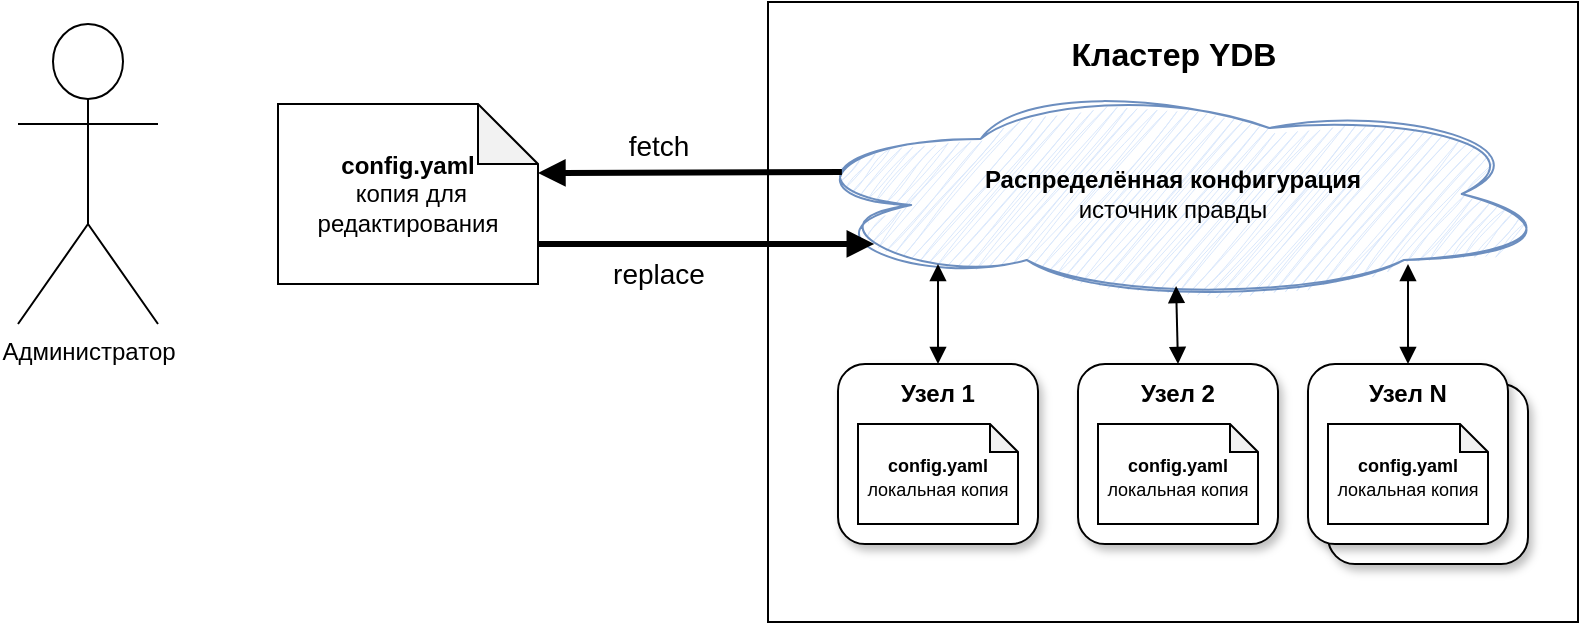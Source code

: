 <mxfile version="26.2.14">
  <diagram name="Config V2 Overview" id="lWMOCSeivi1WlLokOeo3">
    <mxGraphModel dx="1191" dy="1160" grid="1" gridSize="10" guides="1" tooltips="1" connect="1" arrows="1" fold="1" page="1" pageScale="1" pageWidth="850" pageHeight="1100" math="0" shadow="0">
      <root>
        <mxCell id="0" />
        <mxCell id="1" parent="0" />
        <mxCell id="TQIL6B2LIMa1BMv2OIPw-5" value="" style="shape=database;html=1;" vertex="1" parent="1">
          <mxGeometry x="425" y="189" width="405" height="310" as="geometry" />
        </mxCell>
        <mxCell id="TQIL6B2LIMa1BMv2OIPw-9" value="" style="shape=rectangle;html=1;rounded=1;shadow=1;" vertex="1" parent="1">
          <mxGeometry x="460" y="370" width="100" height="90" as="geometry" />
        </mxCell>
        <mxCell id="TQIL6B2LIMa1BMv2OIPw-18" value="Администратор" style="shape=umlActor;verticalLabelPosition=bottom;verticalAlign=top;html=1;outlineConnect=0;" vertex="1" parent="1">
          <mxGeometry x="50" y="200" width="70" height="150" as="geometry" />
        </mxCell>
        <mxCell id="TQIL6B2LIMa1BMv2OIPw-19" value="&lt;b&gt;&lt;font style=&quot;font-size: 16px;&quot;&gt;Кластер YDB&lt;/font&gt;&lt;/b&gt;" style="text;html=1;align=center;verticalAlign=middle;whiteSpace=wrap;rounded=0;" vertex="1" parent="1">
          <mxGeometry x="572.5" y="200" width="110" height="30" as="geometry" />
        </mxCell>
        <mxCell id="TQIL6B2LIMa1BMv2OIPw-20" value="&lt;b&gt;config.yaml&lt;/b&gt;&lt;div&gt;&amp;nbsp;копия для редактирования&lt;/div&gt;" style="shape=note;whiteSpace=wrap;html=1;backgroundOutline=1;darkOpacity=0.05;" vertex="1" parent="1">
          <mxGeometry x="180" y="240" width="130" height="90" as="geometry" />
        </mxCell>
        <mxCell id="TQIL6B2LIMa1BMv2OIPw-21" value="&lt;b&gt;Распределённая конфигурация&lt;/b&gt;&lt;div&gt;источник правды&lt;/div&gt;" style="ellipse;shape=cloud;whiteSpace=wrap;html=1;shadow=0;sketch=1;curveFitting=1;jiggle=2;fillColor=#dae8fc;strokeColor=#6c8ebf;" vertex="1" parent="1">
          <mxGeometry x="435" y="230" width="385" height="110" as="geometry" />
        </mxCell>
        <mxCell id="TQIL6B2LIMa1BMv2OIPw-22" value="&lt;div style=&quot;line-height: 100%;&quot;&gt;&lt;b&gt;&lt;font style=&quot;line-height: 100%; font-size: 9px;&quot;&gt;config.yaml&lt;/font&gt;&lt;/b&gt;&lt;div&gt;&lt;font style=&quot;line-height: 100%; font-size: 9px;&quot;&gt;локальная копия&lt;/font&gt;&lt;/div&gt;&lt;/div&gt;" style="shape=note;whiteSpace=wrap;html=1;backgroundOutline=1;darkOpacity=0.05;strokeColor=default;fillColor=default;size=14;" vertex="1" parent="1">
          <mxGeometry x="470" y="400" width="80" height="50" as="geometry" />
        </mxCell>
        <mxCell id="TQIL6B2LIMa1BMv2OIPw-26" value="" style="endArrow=block;html=1;rounded=0;exitX=0;exitY=0;exitDx=130;exitDy=30;exitPerimeter=0;strokeWidth=3;endFill=1;entryX=0.112;entryY=0.727;entryDx=0;entryDy=0;entryPerimeter=0;spacingTop=20;" edge="1" parent="1" target="TQIL6B2LIMa1BMv2OIPw-21">
          <mxGeometry width="50" height="50" relative="1" as="geometry">
            <mxPoint x="310" y="310" as="sourcePoint" />
            <mxPoint x="460" y="310" as="targetPoint" />
          </mxGeometry>
        </mxCell>
        <mxCell id="TQIL6B2LIMa1BMv2OIPw-27" value="&lt;font style=&quot;font-size: 14px;&quot;&gt;replace&lt;/font&gt;" style="edgeLabel;html=1;align=center;verticalAlign=middle;resizable=0;points=[];spacing=2;spacingTop=30;" vertex="1" connectable="0" parent="TQIL6B2LIMa1BMv2OIPw-26">
          <mxGeometry x="-0.227" relative="1" as="geometry">
            <mxPoint x="-5" as="offset" />
          </mxGeometry>
        </mxCell>
        <mxCell id="TQIL6B2LIMa1BMv2OIPw-28" value="" style="endArrow=none;html=1;rounded=0;exitX=0;exitY=0;exitDx=130;exitDy=30;exitPerimeter=0;strokeWidth=3;endFill=1;entryX=0.07;entryY=0.4;entryDx=0;entryDy=0;entryPerimeter=0;startArrow=block;startFill=1;" edge="1" parent="1" target="TQIL6B2LIMa1BMv2OIPw-21">
          <mxGeometry width="50" height="50" relative="1" as="geometry">
            <mxPoint x="310" y="274.5" as="sourcePoint" />
            <mxPoint x="450" y="275" as="targetPoint" />
          </mxGeometry>
        </mxCell>
        <mxCell id="TQIL6B2LIMa1BMv2OIPw-29" value="&lt;font style=&quot;font-size: 14px;&quot;&gt;fetch&lt;/font&gt;" style="edgeLabel;html=1;align=center;verticalAlign=middle;resizable=0;points=[];spacing=0;spacingTop=0;spacingBottom=30;" vertex="1" connectable="0" parent="TQIL6B2LIMa1BMv2OIPw-28">
          <mxGeometry x="-0.227" relative="1" as="geometry">
            <mxPoint x="1" y="1" as="offset" />
          </mxGeometry>
        </mxCell>
        <mxCell id="TQIL6B2LIMa1BMv2OIPw-30" value="" style="endArrow=block;startArrow=block;html=1;rounded=0;exitX=0.5;exitY=0;exitDx=0;exitDy=0;startFill=1;endFill=1;" edge="1" parent="1" source="TQIL6B2LIMa1BMv2OIPw-9">
          <mxGeometry width="50" height="50" relative="1" as="geometry">
            <mxPoint x="450" y="370" as="sourcePoint" />
            <mxPoint x="510" y="320" as="targetPoint" />
          </mxGeometry>
        </mxCell>
        <mxCell id="TQIL6B2LIMa1BMv2OIPw-31" value="&lt;b&gt;Узел 1&lt;/b&gt;" style="text;html=1;align=center;verticalAlign=middle;whiteSpace=wrap;rounded=0;" vertex="1" parent="1">
          <mxGeometry x="460" y="370" width="100" height="30" as="geometry" />
        </mxCell>
        <mxCell id="TQIL6B2LIMa1BMv2OIPw-32" value="" style="shape=rectangle;html=1;rounded=1;shadow=1;" vertex="1" parent="1">
          <mxGeometry x="580" y="370" width="100" height="90" as="geometry" />
        </mxCell>
        <mxCell id="TQIL6B2LIMa1BMv2OIPw-33" value="&lt;div style=&quot;line-height: 100%;&quot;&gt;&lt;b&gt;&lt;font style=&quot;line-height: 100%; font-size: 9px;&quot;&gt;config.yaml&lt;/font&gt;&lt;/b&gt;&lt;div&gt;&lt;font style=&quot;line-height: 100%; font-size: 9px;&quot;&gt;локальная копия&lt;/font&gt;&lt;/div&gt;&lt;/div&gt;" style="shape=note;whiteSpace=wrap;html=1;backgroundOutline=1;darkOpacity=0.05;strokeColor=default;fillColor=default;size=14;" vertex="1" parent="1">
          <mxGeometry x="590" y="400" width="80" height="50" as="geometry" />
        </mxCell>
        <mxCell id="TQIL6B2LIMa1BMv2OIPw-34" value="" style="endArrow=block;startArrow=block;html=1;rounded=0;exitX=0.5;exitY=0;exitDx=0;exitDy=0;startFill=1;endFill=1;entryX=0.504;entryY=0.918;entryDx=0;entryDy=0;entryPerimeter=0;" edge="1" parent="1" source="TQIL6B2LIMa1BMv2OIPw-32" target="TQIL6B2LIMa1BMv2OIPw-21">
          <mxGeometry width="50" height="50" relative="1" as="geometry">
            <mxPoint x="570" y="370" as="sourcePoint" />
            <mxPoint x="630" y="340" as="targetPoint" />
          </mxGeometry>
        </mxCell>
        <mxCell id="TQIL6B2LIMa1BMv2OIPw-35" value="&lt;b&gt;Узел 2&lt;/b&gt;" style="text;html=1;align=center;verticalAlign=middle;whiteSpace=wrap;rounded=0;" vertex="1" parent="1">
          <mxGeometry x="580" y="370" width="100" height="30" as="geometry" />
        </mxCell>
        <mxCell id="TQIL6B2LIMa1BMv2OIPw-42" value="" style="shape=rectangle;html=1;rounded=1;shadow=1;" vertex="1" parent="1">
          <mxGeometry x="705" y="380" width="100" height="90" as="geometry" />
        </mxCell>
        <mxCell id="TQIL6B2LIMa1BMv2OIPw-36" value="" style="shape=rectangle;html=1;rounded=1;shadow=1;" vertex="1" parent="1">
          <mxGeometry x="695" y="370" width="100" height="90" as="geometry" />
        </mxCell>
        <mxCell id="TQIL6B2LIMa1BMv2OIPw-37" value="&lt;div style=&quot;line-height: 100%;&quot;&gt;&lt;b&gt;&lt;font style=&quot;line-height: 100%; font-size: 9px;&quot;&gt;config.yaml&lt;/font&gt;&lt;/b&gt;&lt;div&gt;&lt;font style=&quot;line-height: 100%; font-size: 9px;&quot;&gt;локальная копия&lt;/font&gt;&lt;/div&gt;&lt;/div&gt;" style="shape=note;whiteSpace=wrap;html=1;backgroundOutline=1;darkOpacity=0.05;strokeColor=default;fillColor=default;size=14;" vertex="1" parent="1">
          <mxGeometry x="705" y="400" width="80" height="50" as="geometry" />
        </mxCell>
        <mxCell id="TQIL6B2LIMa1BMv2OIPw-38" value="" style="endArrow=block;startArrow=block;html=1;rounded=0;exitX=0.5;exitY=0;exitDx=0;exitDy=0;startFill=1;endFill=1;" edge="1" parent="1" source="TQIL6B2LIMa1BMv2OIPw-36">
          <mxGeometry width="50" height="50" relative="1" as="geometry">
            <mxPoint x="685" y="370" as="sourcePoint" />
            <mxPoint x="745" y="320" as="targetPoint" />
          </mxGeometry>
        </mxCell>
        <mxCell id="TQIL6B2LIMa1BMv2OIPw-39" value="&lt;b&gt;Узел N&lt;/b&gt;" style="text;html=1;align=center;verticalAlign=middle;whiteSpace=wrap;rounded=0;" vertex="1" parent="1">
          <mxGeometry x="695" y="370" width="100" height="30" as="geometry" />
        </mxCell>
      </root>
    </mxGraphModel>
  </diagram>
</mxfile>

